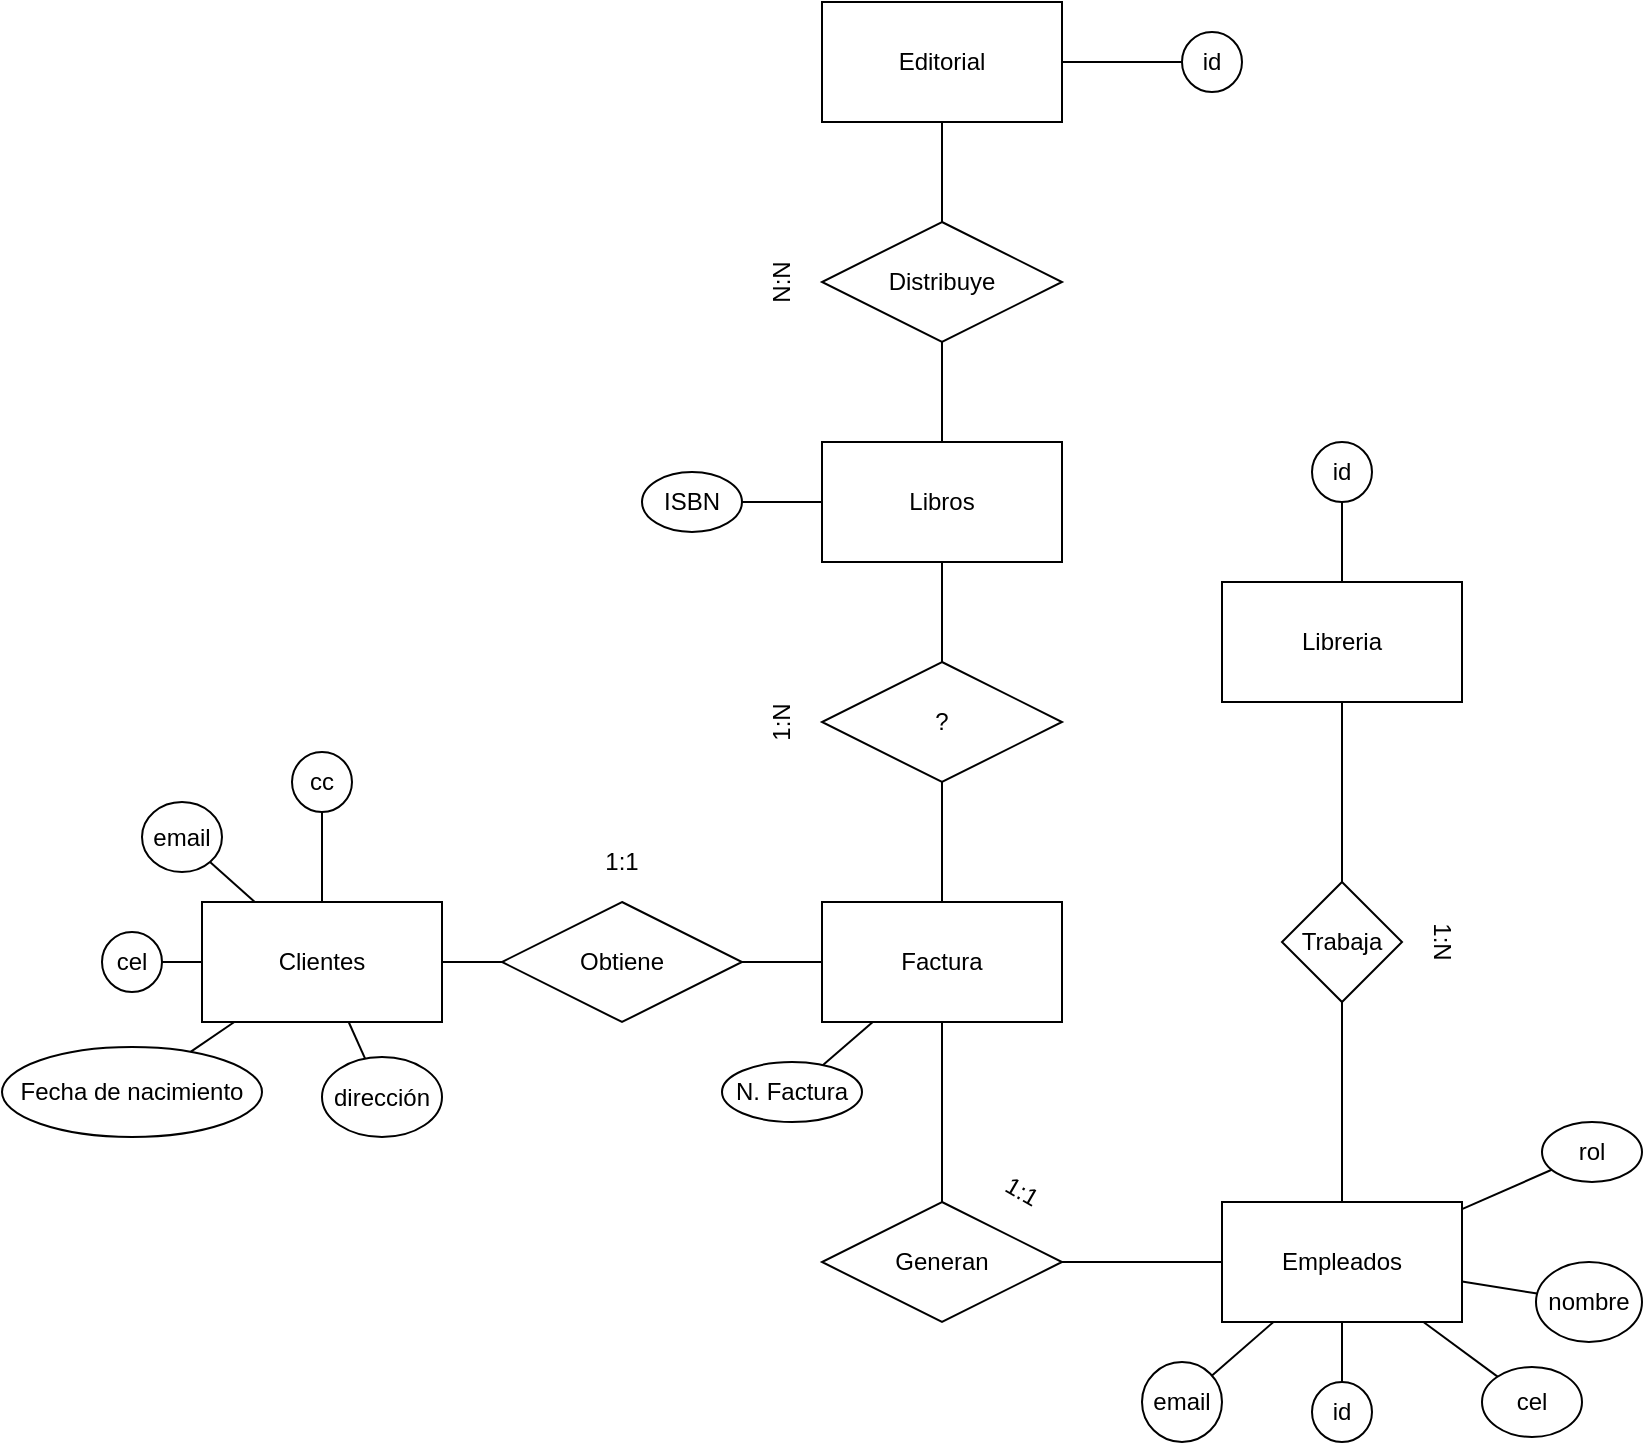 <mxfile version="21.3.8" type="device">
  <diagram name="Página-1" id="AV6tWnQQNQJE5pCxunog">
    <mxGraphModel dx="2117" dy="1835" grid="1" gridSize="10" guides="1" tooltips="1" connect="1" arrows="1" fold="1" page="1" pageScale="1" pageWidth="827" pageHeight="1169" math="0" shadow="0">
      <root>
        <mxCell id="0" />
        <mxCell id="1" parent="0" />
        <mxCell id="D-RA_q1G5jw-01Rus7TT-1" value="Libros" style="rounded=0;whiteSpace=wrap;html=1;" parent="1" vertex="1">
          <mxGeometry x="350" y="90" width="120" height="60" as="geometry" />
        </mxCell>
        <mxCell id="D-RA_q1G5jw-01Rus7TT-2" value="Clientes" style="rounded=0;whiteSpace=wrap;html=1;" parent="1" vertex="1">
          <mxGeometry x="40" y="320" width="120" height="60" as="geometry" />
        </mxCell>
        <mxCell id="D-RA_q1G5jw-01Rus7TT-3" value="Libreria" style="rounded=0;whiteSpace=wrap;html=1;" parent="1" vertex="1">
          <mxGeometry x="550" y="160" width="120" height="60" as="geometry" />
        </mxCell>
        <mxCell id="D-RA_q1G5jw-01Rus7TT-4" value="Empleados" style="rounded=0;whiteSpace=wrap;html=1;" parent="1" vertex="1">
          <mxGeometry x="550" y="470" width="120" height="60" as="geometry" />
        </mxCell>
        <mxCell id="D-RA_q1G5jw-01Rus7TT-5" value="Editorial" style="rounded=0;whiteSpace=wrap;html=1;" parent="1" vertex="1">
          <mxGeometry x="350" y="-130" width="120" height="60" as="geometry" />
        </mxCell>
        <mxCell id="D-RA_q1G5jw-01Rus7TT-7" value="" style="endArrow=none;html=1;rounded=0;exitX=0.5;exitY=0;exitDx=0;exitDy=0;" parent="1" source="D-RA_q1G5jw-01Rus7TT-9" target="D-RA_q1G5jw-01Rus7TT-5" edge="1">
          <mxGeometry width="50" height="50" relative="1" as="geometry">
            <mxPoint x="350" y="130" as="sourcePoint" />
            <mxPoint x="490" y="240" as="targetPoint" />
          </mxGeometry>
        </mxCell>
        <mxCell id="D-RA_q1G5jw-01Rus7TT-8" value="" style="endArrow=none;html=1;rounded=0;exitX=0.5;exitY=1;exitDx=0;exitDy=0;" parent="1" source="D-RA_q1G5jw-01Rus7TT-9" target="D-RA_q1G5jw-01Rus7TT-1" edge="1">
          <mxGeometry width="50" height="50" relative="1" as="geometry">
            <mxPoint x="270" y="130" as="sourcePoint" />
            <mxPoint x="490" y="240" as="targetPoint" />
          </mxGeometry>
        </mxCell>
        <mxCell id="D-RA_q1G5jw-01Rus7TT-9" value="Distribuye" style="shape=rhombus;perimeter=rhombusPerimeter;whiteSpace=wrap;html=1;align=center;" parent="1" vertex="1">
          <mxGeometry x="350" y="-20" width="120" height="60" as="geometry" />
        </mxCell>
        <mxCell id="D-RA_q1G5jw-01Rus7TT-10" value="Generan" style="shape=rhombus;perimeter=rhombusPerimeter;whiteSpace=wrap;html=1;align=center;" parent="1" vertex="1">
          <mxGeometry x="350" y="470" width="120" height="60" as="geometry" />
        </mxCell>
        <mxCell id="D-RA_q1G5jw-01Rus7TT-11" value="" style="endArrow=none;html=1;rounded=0;" parent="1" source="D-RA_q1G5jw-01Rus7TT-20" target="D-RA_q1G5jw-01Rus7TT-10" edge="1">
          <mxGeometry relative="1" as="geometry">
            <mxPoint x="410" y="350" as="sourcePoint" />
            <mxPoint x="570" y="350" as="targetPoint" />
          </mxGeometry>
        </mxCell>
        <mxCell id="D-RA_q1G5jw-01Rus7TT-12" value="" style="endArrow=none;html=1;rounded=0;entryX=1;entryY=0.5;entryDx=0;entryDy=0;" parent="1" source="D-RA_q1G5jw-01Rus7TT-4" target="D-RA_q1G5jw-01Rus7TT-10" edge="1">
          <mxGeometry relative="1" as="geometry">
            <mxPoint x="410" y="350" as="sourcePoint" />
            <mxPoint x="570" y="350" as="targetPoint" />
          </mxGeometry>
        </mxCell>
        <mxCell id="D-RA_q1G5jw-01Rus7TT-13" value="Obtiene" style="shape=rhombus;perimeter=rhombusPerimeter;whiteSpace=wrap;html=1;align=center;rotation=0;" parent="1" vertex="1">
          <mxGeometry x="190" y="320" width="120" height="60" as="geometry" />
        </mxCell>
        <mxCell id="D-RA_q1G5jw-01Rus7TT-14" value="" style="endArrow=none;html=1;rounded=0;entryX=0.5;entryY=0;entryDx=0;entryDy=0;exitX=0.5;exitY=1;exitDx=0;exitDy=0;" parent="1" source="D-RA_q1G5jw-01Rus7TT-22" target="D-RA_q1G5jw-01Rus7TT-20" edge="1">
          <mxGeometry relative="1" as="geometry">
            <mxPoint x="420" y="280" as="sourcePoint" />
            <mxPoint x="230" y="210" as="targetPoint" />
          </mxGeometry>
        </mxCell>
        <mxCell id="D-RA_q1G5jw-01Rus7TT-15" value="" style="endArrow=none;html=1;rounded=0;entryX=0;entryY=0.5;entryDx=0;entryDy=0;" parent="1" source="D-RA_q1G5jw-01Rus7TT-2" target="D-RA_q1G5jw-01Rus7TT-13" edge="1">
          <mxGeometry relative="1" as="geometry">
            <mxPoint x="390" y="260" as="sourcePoint" />
            <mxPoint x="550" y="260" as="targetPoint" />
          </mxGeometry>
        </mxCell>
        <mxCell id="D-RA_q1G5jw-01Rus7TT-16" value="Trabaja" style="shape=rhombus;perimeter=rhombusPerimeter;whiteSpace=wrap;html=1;align=center;" parent="1" vertex="1">
          <mxGeometry x="580" y="310" width="60" height="60" as="geometry" />
        </mxCell>
        <mxCell id="D-RA_q1G5jw-01Rus7TT-17" value="" style="endArrow=none;html=1;rounded=0;entryX=0.5;entryY=0;entryDx=0;entryDy=0;" parent="1" source="D-RA_q1G5jw-01Rus7TT-3" target="D-RA_q1G5jw-01Rus7TT-16" edge="1">
          <mxGeometry relative="1" as="geometry">
            <mxPoint x="390" y="340" as="sourcePoint" />
            <mxPoint x="550" y="340" as="targetPoint" />
          </mxGeometry>
        </mxCell>
        <mxCell id="D-RA_q1G5jw-01Rus7TT-18" value="" style="endArrow=none;html=1;rounded=0;entryX=0.5;entryY=1;entryDx=0;entryDy=0;" parent="1" source="D-RA_q1G5jw-01Rus7TT-4" target="D-RA_q1G5jw-01Rus7TT-16" edge="1">
          <mxGeometry relative="1" as="geometry">
            <mxPoint x="390" y="340" as="sourcePoint" />
            <mxPoint x="550" y="340" as="targetPoint" />
          </mxGeometry>
        </mxCell>
        <mxCell id="D-RA_q1G5jw-01Rus7TT-19" value="1:1" style="text;html=1;strokeColor=none;fillColor=none;align=center;verticalAlign=middle;whiteSpace=wrap;rounded=0;rotation=0;" parent="1" vertex="1">
          <mxGeometry x="220" y="290" width="60" height="20" as="geometry" />
        </mxCell>
        <mxCell id="D-RA_q1G5jw-01Rus7TT-20" value="Factura" style="rounded=0;whiteSpace=wrap;html=1;" parent="1" vertex="1">
          <mxGeometry x="350" y="320" width="120" height="60" as="geometry" />
        </mxCell>
        <mxCell id="D-RA_q1G5jw-01Rus7TT-21" value="" style="endArrow=none;html=1;rounded=0;exitX=1;exitY=0.5;exitDx=0;exitDy=0;" parent="1" source="D-RA_q1G5jw-01Rus7TT-13" target="D-RA_q1G5jw-01Rus7TT-20" edge="1">
          <mxGeometry width="50" height="50" relative="1" as="geometry">
            <mxPoint x="440" y="370" as="sourcePoint" />
            <mxPoint x="490" y="320" as="targetPoint" />
          </mxGeometry>
        </mxCell>
        <mxCell id="D-RA_q1G5jw-01Rus7TT-22" value="?" style="shape=rhombus;perimeter=rhombusPerimeter;whiteSpace=wrap;html=1;align=center;" parent="1" vertex="1">
          <mxGeometry x="350" y="200" width="120" height="60" as="geometry" />
        </mxCell>
        <mxCell id="D-RA_q1G5jw-01Rus7TT-23" value="" style="endArrow=none;html=1;rounded=0;exitX=0.5;exitY=0;exitDx=0;exitDy=0;" parent="1" source="D-RA_q1G5jw-01Rus7TT-22" target="D-RA_q1G5jw-01Rus7TT-1" edge="1">
          <mxGeometry width="50" height="50" relative="1" as="geometry">
            <mxPoint x="440" y="280" as="sourcePoint" />
            <mxPoint x="490" y="230" as="targetPoint" />
          </mxGeometry>
        </mxCell>
        <mxCell id="D-RA_q1G5jw-01Rus7TT-24" value="1:1" style="text;html=1;strokeColor=none;fillColor=none;align=center;verticalAlign=middle;whiteSpace=wrap;rounded=0;rotation=30;" parent="1" vertex="1">
          <mxGeometry x="420" y="450" width="60" height="30" as="geometry" />
        </mxCell>
        <mxCell id="D-RA_q1G5jw-01Rus7TT-26" value="1:N" style="text;html=1;strokeColor=none;fillColor=none;align=center;verticalAlign=middle;whiteSpace=wrap;rounded=0;rotation=90;" parent="1" vertex="1">
          <mxGeometry x="630" y="325" width="60" height="30" as="geometry" />
        </mxCell>
        <mxCell id="D-RA_q1G5jw-01Rus7TT-27" value="1:N" style="text;html=1;strokeColor=none;fillColor=none;align=center;verticalAlign=middle;whiteSpace=wrap;rounded=0;rotation=-90;" parent="1" vertex="1">
          <mxGeometry x="300" y="215" width="60" height="30" as="geometry" />
        </mxCell>
        <mxCell id="D-RA_q1G5jw-01Rus7TT-28" value="N:N" style="text;html=1;strokeColor=none;fillColor=none;align=center;verticalAlign=middle;whiteSpace=wrap;rounded=0;rotation=-90;" parent="1" vertex="1">
          <mxGeometry x="300" y="-5" width="60" height="30" as="geometry" />
        </mxCell>
        <mxCell id="D-RA_q1G5jw-01Rus7TT-29" value="id" style="ellipse;whiteSpace=wrap;html=1;" parent="1" vertex="1">
          <mxGeometry x="595" y="560" width="30" height="30" as="geometry" />
        </mxCell>
        <mxCell id="D-RA_q1G5jw-01Rus7TT-30" value="id" style="ellipse;whiteSpace=wrap;html=1;" parent="1" vertex="1">
          <mxGeometry x="595" y="90" width="30" height="30" as="geometry" />
        </mxCell>
        <mxCell id="D-RA_q1G5jw-01Rus7TT-31" value="" style="endArrow=none;html=1;rounded=0;" parent="1" source="D-RA_q1G5jw-01Rus7TT-29" target="D-RA_q1G5jw-01Rus7TT-4" edge="1">
          <mxGeometry width="50" height="50" relative="1" as="geometry">
            <mxPoint x="440" y="360" as="sourcePoint" />
            <mxPoint x="490" y="310" as="targetPoint" />
          </mxGeometry>
        </mxCell>
        <mxCell id="D-RA_q1G5jw-01Rus7TT-32" value="" style="endArrow=none;html=1;rounded=0;" parent="1" source="D-RA_q1G5jw-01Rus7TT-3" target="D-RA_q1G5jw-01Rus7TT-30" edge="1">
          <mxGeometry width="50" height="50" relative="1" as="geometry">
            <mxPoint x="440" y="360" as="sourcePoint" />
            <mxPoint x="490" y="310" as="targetPoint" />
          </mxGeometry>
        </mxCell>
        <mxCell id="D-RA_q1G5jw-01Rus7TT-33" value="N. Factura" style="ellipse;whiteSpace=wrap;html=1;" parent="1" vertex="1">
          <mxGeometry x="300" y="400" width="70" height="30" as="geometry" />
        </mxCell>
        <mxCell id="D-RA_q1G5jw-01Rus7TT-34" value="" style="endArrow=none;html=1;rounded=0;" parent="1" source="D-RA_q1G5jw-01Rus7TT-20" target="D-RA_q1G5jw-01Rus7TT-33" edge="1">
          <mxGeometry width="50" height="50" relative="1" as="geometry">
            <mxPoint x="440" y="360" as="sourcePoint" />
            <mxPoint x="490" y="310" as="targetPoint" />
          </mxGeometry>
        </mxCell>
        <mxCell id="D-RA_q1G5jw-01Rus7TT-35" value="cc" style="ellipse;whiteSpace=wrap;html=1;aspect=fixed;" parent="1" vertex="1">
          <mxGeometry x="85" y="245" width="30" height="30" as="geometry" />
        </mxCell>
        <mxCell id="D-RA_q1G5jw-01Rus7TT-36" value="" style="endArrow=none;html=1;rounded=0;" parent="1" source="D-RA_q1G5jw-01Rus7TT-2" target="D-RA_q1G5jw-01Rus7TT-35" edge="1">
          <mxGeometry width="50" height="50" relative="1" as="geometry">
            <mxPoint x="440" y="360" as="sourcePoint" />
            <mxPoint x="490" y="310" as="targetPoint" />
          </mxGeometry>
        </mxCell>
        <mxCell id="D-RA_q1G5jw-01Rus7TT-37" value="ISBN" style="ellipse;whiteSpace=wrap;html=1;" parent="1" vertex="1">
          <mxGeometry x="260" y="105" width="50" height="30" as="geometry" />
        </mxCell>
        <mxCell id="D-RA_q1G5jw-01Rus7TT-38" value="" style="endArrow=none;html=1;rounded=0;" parent="1" source="D-RA_q1G5jw-01Rus7TT-1" target="D-RA_q1G5jw-01Rus7TT-37" edge="1">
          <mxGeometry width="50" height="50" relative="1" as="geometry">
            <mxPoint x="440" y="200" as="sourcePoint" />
            <mxPoint x="490" y="150" as="targetPoint" />
          </mxGeometry>
        </mxCell>
        <mxCell id="D-RA_q1G5jw-01Rus7TT-39" value="id" style="ellipse;whiteSpace=wrap;html=1;" parent="1" vertex="1">
          <mxGeometry x="530" y="-115" width="30" height="30" as="geometry" />
        </mxCell>
        <mxCell id="D-RA_q1G5jw-01Rus7TT-40" value="" style="endArrow=none;html=1;rounded=0;" parent="1" source="D-RA_q1G5jw-01Rus7TT-5" target="D-RA_q1G5jw-01Rus7TT-39" edge="1">
          <mxGeometry width="50" height="50" relative="1" as="geometry">
            <mxPoint x="440" y="120" as="sourcePoint" />
            <mxPoint x="490" y="70" as="targetPoint" />
          </mxGeometry>
        </mxCell>
        <mxCell id="D-RA_q1G5jw-01Rus7TT-41" value="email" style="ellipse;whiteSpace=wrap;html=1;" parent="1" vertex="1">
          <mxGeometry x="510" y="550" width="40" height="40" as="geometry" />
        </mxCell>
        <mxCell id="D-RA_q1G5jw-01Rus7TT-42" value="cel" style="ellipse;whiteSpace=wrap;html=1;" parent="1" vertex="1">
          <mxGeometry x="680" y="552.5" width="50" height="35" as="geometry" />
        </mxCell>
        <mxCell id="D-RA_q1G5jw-01Rus7TT-43" value="nombre" style="ellipse;whiteSpace=wrap;html=1;" parent="1" vertex="1">
          <mxGeometry x="707" y="500" width="53" height="40" as="geometry" />
        </mxCell>
        <mxCell id="D-RA_q1G5jw-01Rus7TT-44" value="rol" style="ellipse;whiteSpace=wrap;html=1;" parent="1" vertex="1">
          <mxGeometry x="710" y="430" width="50" height="30" as="geometry" />
        </mxCell>
        <mxCell id="D-RA_q1G5jw-01Rus7TT-45" value="" style="endArrow=none;html=1;rounded=0;" parent="1" source="D-RA_q1G5jw-01Rus7TT-4" target="D-RA_q1G5jw-01Rus7TT-44" edge="1">
          <mxGeometry width="50" height="50" relative="1" as="geometry">
            <mxPoint x="440" y="520" as="sourcePoint" />
            <mxPoint x="490" y="470" as="targetPoint" />
          </mxGeometry>
        </mxCell>
        <mxCell id="D-RA_q1G5jw-01Rus7TT-46" value="" style="endArrow=none;html=1;rounded=0;" parent="1" source="D-RA_q1G5jw-01Rus7TT-4" target="D-RA_q1G5jw-01Rus7TT-43" edge="1">
          <mxGeometry width="50" height="50" relative="1" as="geometry">
            <mxPoint x="440" y="520" as="sourcePoint" />
            <mxPoint x="490" y="470" as="targetPoint" />
          </mxGeometry>
        </mxCell>
        <mxCell id="D-RA_q1G5jw-01Rus7TT-47" value="" style="endArrow=none;html=1;rounded=0;" parent="1" source="D-RA_q1G5jw-01Rus7TT-41" target="D-RA_q1G5jw-01Rus7TT-4" edge="1">
          <mxGeometry width="50" height="50" relative="1" as="geometry">
            <mxPoint x="440" y="520" as="sourcePoint" />
            <mxPoint x="490" y="470" as="targetPoint" />
          </mxGeometry>
        </mxCell>
        <mxCell id="D-RA_q1G5jw-01Rus7TT-48" value="" style="endArrow=none;html=1;rounded=0;" parent="1" source="D-RA_q1G5jw-01Rus7TT-4" target="D-RA_q1G5jw-01Rus7TT-42" edge="1">
          <mxGeometry width="50" height="50" relative="1" as="geometry">
            <mxPoint x="440" y="520" as="sourcePoint" />
            <mxPoint x="490" y="470" as="targetPoint" />
          </mxGeometry>
        </mxCell>
        <mxCell id="D-RA_q1G5jw-01Rus7TT-49" value="email" style="ellipse;whiteSpace=wrap;html=1;" parent="1" vertex="1">
          <mxGeometry x="10" y="270" width="40" height="35" as="geometry" />
        </mxCell>
        <mxCell id="D-RA_q1G5jw-01Rus7TT-51" value="cel" style="ellipse;whiteSpace=wrap;html=1;" parent="1" vertex="1">
          <mxGeometry x="-10" y="335" width="30" height="30" as="geometry" />
        </mxCell>
        <mxCell id="D-RA_q1G5jw-01Rus7TT-52" value="dirección" style="ellipse;whiteSpace=wrap;html=1;" parent="1" vertex="1">
          <mxGeometry x="100" y="397.5" width="60" height="40" as="geometry" />
        </mxCell>
        <mxCell id="D-RA_q1G5jw-01Rus7TT-53" value="" style="endArrow=none;html=1;rounded=0;" parent="1" source="D-RA_q1G5jw-01Rus7TT-52" target="D-RA_q1G5jw-01Rus7TT-2" edge="1">
          <mxGeometry width="50" height="50" relative="1" as="geometry">
            <mxPoint x="440" y="520" as="sourcePoint" />
            <mxPoint x="490" y="470" as="targetPoint" />
          </mxGeometry>
        </mxCell>
        <mxCell id="D-RA_q1G5jw-01Rus7TT-54" value="" style="endArrow=none;html=1;rounded=0;" parent="1" source="D-RA_q1G5jw-01Rus7TT-51" target="D-RA_q1G5jw-01Rus7TT-2" edge="1">
          <mxGeometry width="50" height="50" relative="1" as="geometry">
            <mxPoint x="440" y="520" as="sourcePoint" />
            <mxPoint x="490" y="470" as="targetPoint" />
          </mxGeometry>
        </mxCell>
        <mxCell id="D-RA_q1G5jw-01Rus7TT-55" value="" style="endArrow=none;html=1;rounded=0;" parent="1" source="D-RA_q1G5jw-01Rus7TT-2" target="D-RA_q1G5jw-01Rus7TT-49" edge="1">
          <mxGeometry width="50" height="50" relative="1" as="geometry">
            <mxPoint x="440" y="520" as="sourcePoint" />
            <mxPoint x="490" y="470" as="targetPoint" />
          </mxGeometry>
        </mxCell>
        <mxCell id="D-RA_q1G5jw-01Rus7TT-57" value="Fecha de nacimiento" style="ellipse;whiteSpace=wrap;html=1;" parent="1" vertex="1">
          <mxGeometry x="-60" y="392.5" width="130" height="45" as="geometry" />
        </mxCell>
        <mxCell id="D-RA_q1G5jw-01Rus7TT-58" value="" style="endArrow=none;html=1;rounded=0;" parent="1" source="D-RA_q1G5jw-01Rus7TT-57" target="D-RA_q1G5jw-01Rus7TT-2" edge="1">
          <mxGeometry width="50" height="50" relative="1" as="geometry">
            <mxPoint x="440" y="520" as="sourcePoint" />
            <mxPoint x="490" y="470" as="targetPoint" />
          </mxGeometry>
        </mxCell>
      </root>
    </mxGraphModel>
  </diagram>
</mxfile>
